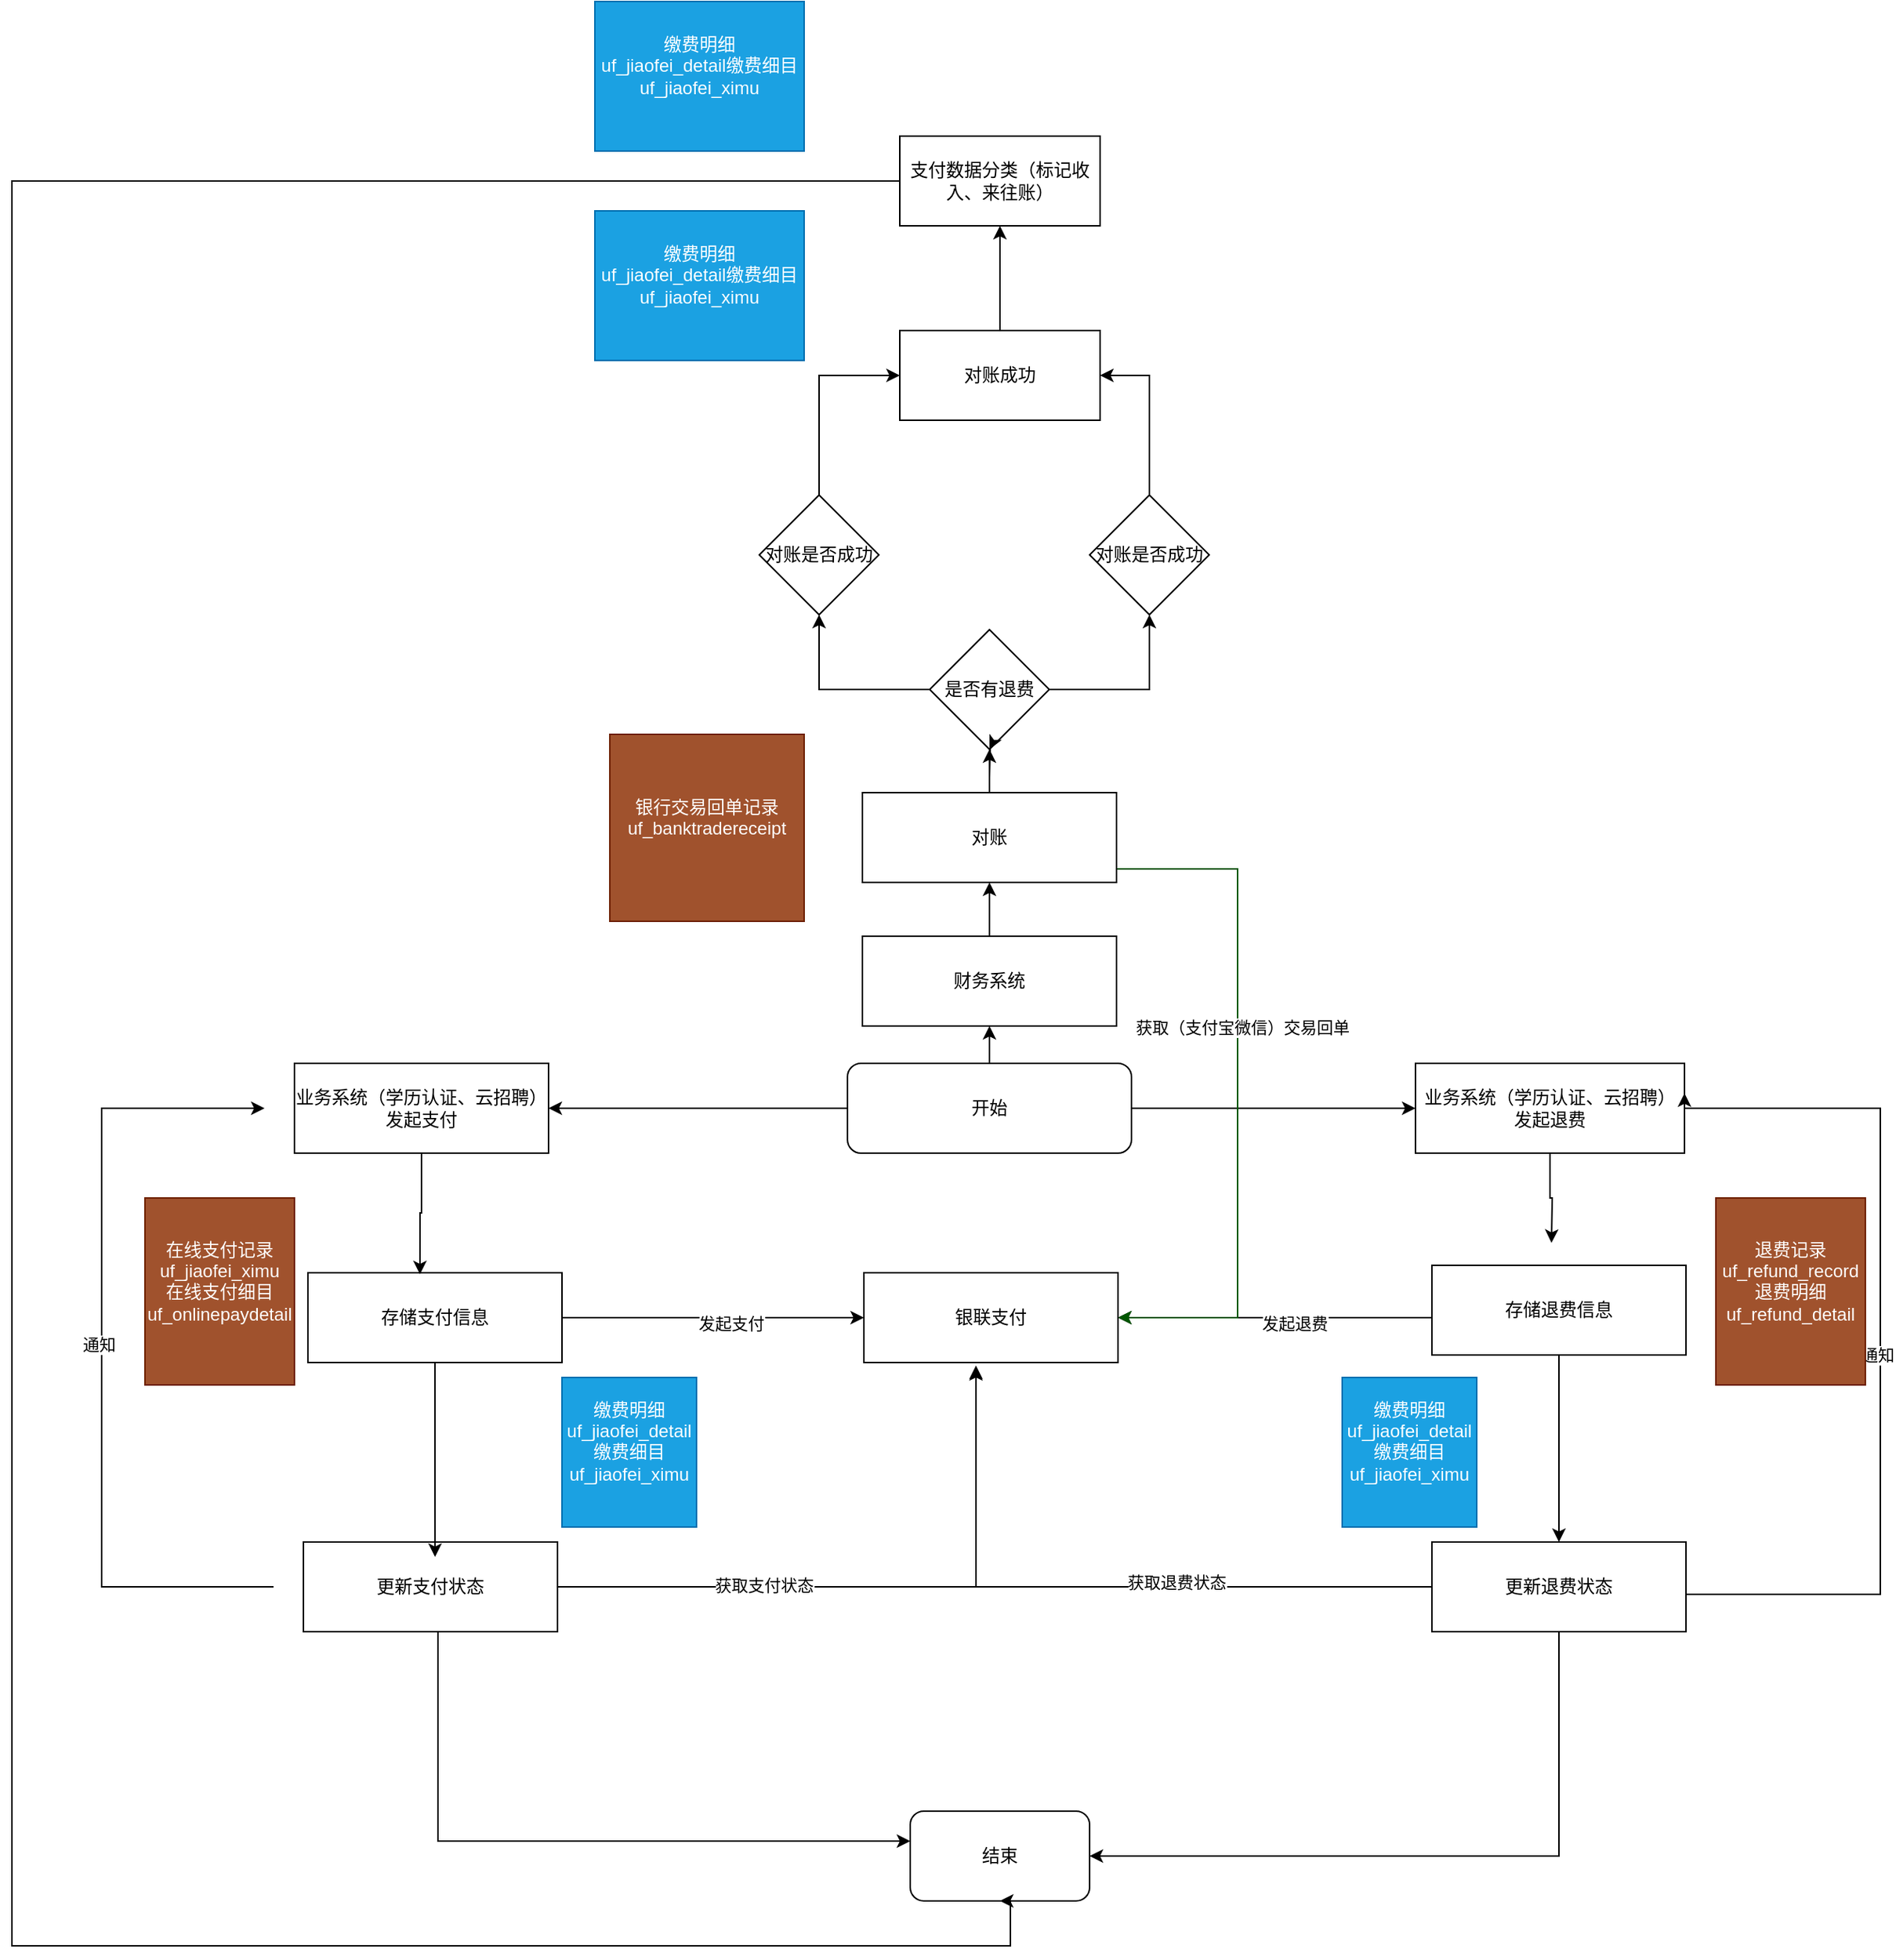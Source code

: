 <mxfile version="24.2.1" type="github">
  <diagram name="第 1 页" id="xtZ3JJa1oMo9SXhtJ2GA">
    <mxGraphModel dx="2261" dy="1915" grid="1" gridSize="10" guides="1" tooltips="1" connect="1" arrows="1" fold="1" page="1" pageScale="1" pageWidth="827" pageHeight="1169" math="0" shadow="0">
      <root>
        <mxCell id="0" />
        <mxCell id="1" parent="0" />
        <mxCell id="sC5ILcbRd69KUFXTFvBp-6" style="edgeStyle=orthogonalEdgeStyle;rounded=0;orthogonalLoop=1;jettySize=auto;html=1;" edge="1" parent="1" source="sC5ILcbRd69KUFXTFvBp-1" target="sC5ILcbRd69KUFXTFvBp-2">
          <mxGeometry relative="1" as="geometry" />
        </mxCell>
        <mxCell id="sC5ILcbRd69KUFXTFvBp-7" style="edgeStyle=orthogonalEdgeStyle;rounded=0;orthogonalLoop=1;jettySize=auto;html=1;" edge="1" parent="1" source="sC5ILcbRd69KUFXTFvBp-1" target="sC5ILcbRd69KUFXTFvBp-4">
          <mxGeometry relative="1" as="geometry" />
        </mxCell>
        <mxCell id="sC5ILcbRd69KUFXTFvBp-82" style="edgeStyle=orthogonalEdgeStyle;rounded=0;orthogonalLoop=1;jettySize=auto;html=1;" edge="1" parent="1" source="sC5ILcbRd69KUFXTFvBp-1" target="sC5ILcbRd69KUFXTFvBp-79">
          <mxGeometry relative="1" as="geometry" />
        </mxCell>
        <mxCell id="sC5ILcbRd69KUFXTFvBp-1" value="开始" style="rounded=1;whiteSpace=wrap;html=1;" vertex="1" parent="1">
          <mxGeometry x="299" y="390" width="190" height="60" as="geometry" />
        </mxCell>
        <mxCell id="sC5ILcbRd69KUFXTFvBp-61" style="edgeStyle=orthogonalEdgeStyle;rounded=0;orthogonalLoop=1;jettySize=auto;html=1;" edge="1" parent="1" source="sC5ILcbRd69KUFXTFvBp-2">
          <mxGeometry relative="1" as="geometry">
            <mxPoint x="770" y="510" as="targetPoint" />
          </mxGeometry>
        </mxCell>
        <mxCell id="sC5ILcbRd69KUFXTFvBp-2" value="业务系统（学历认证、云招聘）发起退费" style="rounded=0;whiteSpace=wrap;html=1;" vertex="1" parent="1">
          <mxGeometry x="679" y="390" width="180" height="60" as="geometry" />
        </mxCell>
        <mxCell id="sC5ILcbRd69KUFXTFvBp-4" value="业务系统（学历认证、云招聘）发起支付" style="rounded=0;whiteSpace=wrap;html=1;" vertex="1" parent="1">
          <mxGeometry x="-71" y="390" width="170" height="60" as="geometry" />
        </mxCell>
        <mxCell id="sC5ILcbRd69KUFXTFvBp-5" value="银联支付" style="rounded=0;whiteSpace=wrap;html=1;" vertex="1" parent="1">
          <mxGeometry x="310" y="530" width="170" height="60" as="geometry" />
        </mxCell>
        <mxCell id="sC5ILcbRd69KUFXTFvBp-45" style="edgeStyle=orthogonalEdgeStyle;rounded=0;orthogonalLoop=1;jettySize=auto;html=1;entryX=0;entryY=0.5;entryDx=0;entryDy=0;" edge="1" parent="1" source="sC5ILcbRd69KUFXTFvBp-10" target="sC5ILcbRd69KUFXTFvBp-5">
          <mxGeometry relative="1" as="geometry" />
        </mxCell>
        <mxCell id="sC5ILcbRd69KUFXTFvBp-46" value="发起支付" style="edgeLabel;html=1;align=center;verticalAlign=middle;resizable=0;points=[];" vertex="1" connectable="0" parent="sC5ILcbRd69KUFXTFvBp-45">
          <mxGeometry x="0.114" y="-4" relative="1" as="geometry">
            <mxPoint as="offset" />
          </mxGeometry>
        </mxCell>
        <mxCell id="sC5ILcbRd69KUFXTFvBp-10" value="存储支付信息" style="rounded=0;whiteSpace=wrap;html=1;" vertex="1" parent="1">
          <mxGeometry x="-62" y="530" width="170" height="60" as="geometry" />
        </mxCell>
        <mxCell id="sC5ILcbRd69KUFXTFvBp-56" style="edgeStyle=orthogonalEdgeStyle;rounded=0;orthogonalLoop=1;jettySize=auto;html=1;" edge="1" parent="1" source="sC5ILcbRd69KUFXTFvBp-12" target="sC5ILcbRd69KUFXTFvBp-15">
          <mxGeometry relative="1" as="geometry">
            <mxPoint x="410" y="990" as="targetPoint" />
            <Array as="points">
              <mxPoint x="25" y="910" />
            </Array>
          </mxGeometry>
        </mxCell>
        <mxCell id="sC5ILcbRd69KUFXTFvBp-71" style="edgeStyle=orthogonalEdgeStyle;rounded=0;orthogonalLoop=1;jettySize=auto;html=1;entryX=0;entryY=0.5;entryDx=0;entryDy=0;" edge="1" parent="1">
          <mxGeometry relative="1" as="geometry">
            <mxPoint x="-85" y="740" as="sourcePoint" />
            <mxPoint x="-91" y="420" as="targetPoint" />
            <Array as="points">
              <mxPoint x="-200" y="740" />
              <mxPoint x="-200" y="420" />
            </Array>
          </mxGeometry>
        </mxCell>
        <mxCell id="sC5ILcbRd69KUFXTFvBp-72" value="通知" style="edgeLabel;html=1;align=center;verticalAlign=middle;resizable=0;points=[];" vertex="1" connectable="0" parent="sC5ILcbRd69KUFXTFvBp-71">
          <mxGeometry x="0.021" y="2" relative="1" as="geometry">
            <mxPoint as="offset" />
          </mxGeometry>
        </mxCell>
        <mxCell id="sC5ILcbRd69KUFXTFvBp-12" value="更新支付状态" style="rounded=0;whiteSpace=wrap;html=1;" vertex="1" parent="1">
          <mxGeometry x="-65" y="710" width="170" height="60" as="geometry" />
        </mxCell>
        <mxCell id="sC5ILcbRd69KUFXTFvBp-15" value="结束" style="rounded=1;whiteSpace=wrap;html=1;" vertex="1" parent="1">
          <mxGeometry x="341" y="890" width="120" height="60" as="geometry" />
        </mxCell>
        <mxCell id="sC5ILcbRd69KUFXTFvBp-47" style="edgeStyle=orthogonalEdgeStyle;rounded=0;orthogonalLoop=1;jettySize=auto;html=1;entryX=1;entryY=0.5;entryDx=0;entryDy=0;" edge="1" parent="1" source="sC5ILcbRd69KUFXTFvBp-31" target="sC5ILcbRd69KUFXTFvBp-5">
          <mxGeometry relative="1" as="geometry">
            <Array as="points">
              <mxPoint x="640" y="560" />
              <mxPoint x="640" y="560" />
            </Array>
          </mxGeometry>
        </mxCell>
        <mxCell id="sC5ILcbRd69KUFXTFvBp-48" value="发起退费" style="edgeLabel;html=1;align=center;verticalAlign=middle;resizable=0;points=[];" vertex="1" connectable="0" parent="sC5ILcbRd69KUFXTFvBp-47">
          <mxGeometry x="-0.122" y="4" relative="1" as="geometry">
            <mxPoint as="offset" />
          </mxGeometry>
        </mxCell>
        <mxCell id="sC5ILcbRd69KUFXTFvBp-59" style="edgeStyle=orthogonalEdgeStyle;rounded=0;orthogonalLoop=1;jettySize=auto;html=1;" edge="1" parent="1" source="sC5ILcbRd69KUFXTFvBp-31" target="sC5ILcbRd69KUFXTFvBp-49">
          <mxGeometry relative="1" as="geometry" />
        </mxCell>
        <mxCell id="sC5ILcbRd69KUFXTFvBp-31" value="存储退费信息" style="rounded=0;whiteSpace=wrap;html=1;" vertex="1" parent="1">
          <mxGeometry x="690" y="525" width="170" height="60" as="geometry" />
        </mxCell>
        <mxCell id="sC5ILcbRd69KUFXTFvBp-70" style="edgeStyle=orthogonalEdgeStyle;rounded=0;orthogonalLoop=1;jettySize=auto;html=1;entryX=0.5;entryY=1;entryDx=0;entryDy=0;" edge="1" parent="1" source="sC5ILcbRd69KUFXTFvBp-33" target="sC5ILcbRd69KUFXTFvBp-15">
          <mxGeometry relative="1" as="geometry">
            <mxPoint x="-230" y="1070" as="targetPoint" />
            <Array as="points">
              <mxPoint x="-260" y="-200" />
              <mxPoint x="-260" y="980" />
              <mxPoint x="408" y="980" />
              <mxPoint x="408" y="950" />
            </Array>
          </mxGeometry>
        </mxCell>
        <mxCell id="sC5ILcbRd69KUFXTFvBp-33" value="支付数据分类（标记收入、来往账）" style="rounded=0;whiteSpace=wrap;html=1;" vertex="1" parent="1">
          <mxGeometry x="334" y="-230" width="134" height="60" as="geometry" />
        </mxCell>
        <mxCell id="sC5ILcbRd69KUFXTFvBp-64" style="edgeStyle=orthogonalEdgeStyle;rounded=0;orthogonalLoop=1;jettySize=auto;html=1;exitX=1;exitY=0.5;exitDx=0;exitDy=0;entryX=0.5;entryY=1;entryDx=0;entryDy=0;" edge="1" parent="1" source="sC5ILcbRd69KUFXTFvBp-34" target="sC5ILcbRd69KUFXTFvBp-44">
          <mxGeometry relative="1" as="geometry" />
        </mxCell>
        <mxCell id="sC5ILcbRd69KUFXTFvBp-65" style="edgeStyle=orthogonalEdgeStyle;rounded=0;orthogonalLoop=1;jettySize=auto;html=1;" edge="1" parent="1" source="sC5ILcbRd69KUFXTFvBp-34" target="sC5ILcbRd69KUFXTFvBp-42">
          <mxGeometry relative="1" as="geometry" />
        </mxCell>
        <mxCell id="sC5ILcbRd69KUFXTFvBp-34" value="是否有退费" style="rhombus;whiteSpace=wrap;html=1;" vertex="1" parent="1">
          <mxGeometry x="354" y="100" width="80" height="80" as="geometry" />
        </mxCell>
        <mxCell id="sC5ILcbRd69KUFXTFvBp-68" style="edgeStyle=orthogonalEdgeStyle;rounded=0;orthogonalLoop=1;jettySize=auto;html=1;entryX=0.5;entryY=1;entryDx=0;entryDy=0;" edge="1" parent="1" source="sC5ILcbRd69KUFXTFvBp-38" target="sC5ILcbRd69KUFXTFvBp-33">
          <mxGeometry relative="1" as="geometry" />
        </mxCell>
        <mxCell id="sC5ILcbRd69KUFXTFvBp-38" value="对账成功" style="rounded=0;whiteSpace=wrap;html=1;" vertex="1" parent="1">
          <mxGeometry x="334" y="-100" width="134" height="60" as="geometry" />
        </mxCell>
        <mxCell id="sC5ILcbRd69KUFXTFvBp-67" style="edgeStyle=orthogonalEdgeStyle;rounded=0;orthogonalLoop=1;jettySize=auto;html=1;entryX=0;entryY=0.5;entryDx=0;entryDy=0;exitX=0.5;exitY=0;exitDx=0;exitDy=0;" edge="1" parent="1" source="sC5ILcbRd69KUFXTFvBp-42" target="sC5ILcbRd69KUFXTFvBp-38">
          <mxGeometry relative="1" as="geometry">
            <mxPoint x="260" y="-10" as="sourcePoint" />
            <Array as="points">
              <mxPoint x="280" y="-70" />
            </Array>
          </mxGeometry>
        </mxCell>
        <mxCell id="sC5ILcbRd69KUFXTFvBp-42" value="对账是否成功" style="rhombus;whiteSpace=wrap;html=1;" vertex="1" parent="1">
          <mxGeometry x="240" y="10" width="80" height="80" as="geometry" />
        </mxCell>
        <mxCell id="sC5ILcbRd69KUFXTFvBp-66" style="edgeStyle=orthogonalEdgeStyle;rounded=0;orthogonalLoop=1;jettySize=auto;html=1;" edge="1" parent="1" source="sC5ILcbRd69KUFXTFvBp-44" target="sC5ILcbRd69KUFXTFvBp-38">
          <mxGeometry relative="1" as="geometry">
            <Array as="points">
              <mxPoint x="501" y="-70" />
            </Array>
          </mxGeometry>
        </mxCell>
        <mxCell id="sC5ILcbRd69KUFXTFvBp-44" value="对账是否成功" style="rhombus;whiteSpace=wrap;html=1;" vertex="1" parent="1">
          <mxGeometry x="461" y="10" width="80" height="80" as="geometry" />
        </mxCell>
        <mxCell id="sC5ILcbRd69KUFXTFvBp-57" style="edgeStyle=orthogonalEdgeStyle;rounded=0;orthogonalLoop=1;jettySize=auto;html=1;entryX=1;entryY=0.5;entryDx=0;entryDy=0;" edge="1" parent="1" source="sC5ILcbRd69KUFXTFvBp-49" target="sC5ILcbRd69KUFXTFvBp-15">
          <mxGeometry relative="1" as="geometry">
            <Array as="points">
              <mxPoint x="775" y="920" />
            </Array>
          </mxGeometry>
        </mxCell>
        <mxCell id="sC5ILcbRd69KUFXTFvBp-73" style="edgeStyle=orthogonalEdgeStyle;rounded=0;orthogonalLoop=1;jettySize=auto;html=1;entryX=1;entryY=0.25;entryDx=0;entryDy=0;" edge="1" parent="1">
          <mxGeometry relative="1" as="geometry">
            <mxPoint x="860" y="745" as="sourcePoint" />
            <mxPoint x="859" y="410" as="targetPoint" />
            <Array as="points">
              <mxPoint x="990" y="745" />
              <mxPoint x="990" y="420" />
              <mxPoint x="859" y="420" />
            </Array>
          </mxGeometry>
        </mxCell>
        <mxCell id="sC5ILcbRd69KUFXTFvBp-74" value="通知" style="edgeLabel;html=1;align=center;verticalAlign=middle;resizable=0;points=[];" vertex="1" connectable="0" parent="sC5ILcbRd69KUFXTFvBp-73">
          <mxGeometry x="-0.026" y="2" relative="1" as="geometry">
            <mxPoint as="offset" />
          </mxGeometry>
        </mxCell>
        <mxCell id="sC5ILcbRd69KUFXTFvBp-49" value="更新退费状态" style="rounded=0;whiteSpace=wrap;html=1;" vertex="1" parent="1">
          <mxGeometry x="690" y="710" width="170" height="60" as="geometry" />
        </mxCell>
        <mxCell id="sC5ILcbRd69KUFXTFvBp-50" style="edgeStyle=orthogonalEdgeStyle;rounded=0;orthogonalLoop=1;jettySize=auto;html=1;entryX=0.441;entryY=1.05;entryDx=0;entryDy=0;entryPerimeter=0;" edge="1" parent="1" source="sC5ILcbRd69KUFXTFvBp-49" target="sC5ILcbRd69KUFXTFvBp-5">
          <mxGeometry relative="1" as="geometry" />
        </mxCell>
        <mxCell id="sC5ILcbRd69KUFXTFvBp-51" value="获取退费状态" style="edgeLabel;html=1;align=center;verticalAlign=middle;resizable=0;points=[];" vertex="1" connectable="0" parent="sC5ILcbRd69KUFXTFvBp-50">
          <mxGeometry x="-0.242" y="-3" relative="1" as="geometry">
            <mxPoint as="offset" />
          </mxGeometry>
        </mxCell>
        <mxCell id="sC5ILcbRd69KUFXTFvBp-52" style="edgeStyle=orthogonalEdgeStyle;rounded=0;orthogonalLoop=1;jettySize=auto;html=1;entryX=0.441;entryY=1.033;entryDx=0;entryDy=0;entryPerimeter=0;" edge="1" parent="1" source="sC5ILcbRd69KUFXTFvBp-12" target="sC5ILcbRd69KUFXTFvBp-5">
          <mxGeometry relative="1" as="geometry" />
        </mxCell>
        <mxCell id="sC5ILcbRd69KUFXTFvBp-53" value="获取支付状态" style="edgeLabel;html=1;align=center;verticalAlign=middle;resizable=0;points=[];" vertex="1" connectable="0" parent="sC5ILcbRd69KUFXTFvBp-52">
          <mxGeometry x="-0.357" y="1" relative="1" as="geometry">
            <mxPoint as="offset" />
          </mxGeometry>
        </mxCell>
        <mxCell id="sC5ILcbRd69KUFXTFvBp-60" style="edgeStyle=orthogonalEdgeStyle;rounded=0;orthogonalLoop=1;jettySize=auto;html=1;entryX=0.441;entryY=0.017;entryDx=0;entryDy=0;entryPerimeter=0;" edge="1" parent="1" source="sC5ILcbRd69KUFXTFvBp-4" target="sC5ILcbRd69KUFXTFvBp-10">
          <mxGeometry relative="1" as="geometry" />
        </mxCell>
        <mxCell id="sC5ILcbRd69KUFXTFvBp-63" style="edgeStyle=orthogonalEdgeStyle;rounded=0;orthogonalLoop=1;jettySize=auto;html=1;" edge="1" parent="1" target="sC5ILcbRd69KUFXTFvBp-34">
          <mxGeometry relative="1" as="geometry">
            <mxPoint x="394" y="199" as="sourcePoint" />
          </mxGeometry>
        </mxCell>
        <mxCell id="sC5ILcbRd69KUFXTFvBp-76" style="edgeStyle=orthogonalEdgeStyle;rounded=0;orthogonalLoop=1;jettySize=auto;html=1;exitX=1;exitY=0.5;exitDx=0;exitDy=0;fillColor=#008a00;strokeColor=#005700;" edge="1" parent="1" source="sC5ILcbRd69KUFXTFvBp-62" target="sC5ILcbRd69KUFXTFvBp-5">
          <mxGeometry relative="1" as="geometry">
            <Array as="points">
              <mxPoint x="560" y="260" />
              <mxPoint x="560" y="560" />
            </Array>
          </mxGeometry>
        </mxCell>
        <mxCell id="sC5ILcbRd69KUFXTFvBp-77" value="获取（支付宝微信）交易回单" style="edgeLabel;html=1;align=center;verticalAlign=middle;resizable=0;points=[];" vertex="1" connectable="0" parent="sC5ILcbRd69KUFXTFvBp-76">
          <mxGeometry x="-0.345" y="4" relative="1" as="geometry">
            <mxPoint x="-1" y="50" as="offset" />
          </mxGeometry>
        </mxCell>
        <mxCell id="sC5ILcbRd69KUFXTFvBp-81" value="" style="edgeStyle=orthogonalEdgeStyle;rounded=0;orthogonalLoop=1;jettySize=auto;html=1;" edge="1" parent="1" source="sC5ILcbRd69KUFXTFvBp-62" target="sC5ILcbRd69KUFXTFvBp-34">
          <mxGeometry relative="1" as="geometry" />
        </mxCell>
        <mxCell id="sC5ILcbRd69KUFXTFvBp-62" value="对账" style="rounded=0;whiteSpace=wrap;html=1;" vertex="1" parent="1">
          <mxGeometry x="309" y="209" width="170" height="60" as="geometry" />
        </mxCell>
        <mxCell id="sC5ILcbRd69KUFXTFvBp-80" style="edgeStyle=orthogonalEdgeStyle;rounded=0;orthogonalLoop=1;jettySize=auto;html=1;entryX=0.5;entryY=1;entryDx=0;entryDy=0;" edge="1" parent="1" source="sC5ILcbRd69KUFXTFvBp-79" target="sC5ILcbRd69KUFXTFvBp-62">
          <mxGeometry relative="1" as="geometry" />
        </mxCell>
        <mxCell id="sC5ILcbRd69KUFXTFvBp-79" value="财务系统" style="rounded=0;whiteSpace=wrap;html=1;" vertex="1" parent="1">
          <mxGeometry x="309" y="305" width="170" height="60" as="geometry" />
        </mxCell>
        <mxCell id="sC5ILcbRd69KUFXTFvBp-83" style="edgeStyle=orthogonalEdgeStyle;rounded=0;orthogonalLoop=1;jettySize=auto;html=1;entryX=0.518;entryY=0.167;entryDx=0;entryDy=0;entryPerimeter=0;" edge="1" parent="1" source="sC5ILcbRd69KUFXTFvBp-10" target="sC5ILcbRd69KUFXTFvBp-12">
          <mxGeometry relative="1" as="geometry" />
        </mxCell>
        <mxCell id="sC5ILcbRd69KUFXTFvBp-84" value="&lt;div&gt;在线支付记录&lt;br&gt;&lt;/div&gt;uf_jiaofei_ximu&lt;div&gt;在线支付细目&lt;/div&gt;&lt;div&gt;uf_onlinepaydetail&lt;br&gt;&lt;div&gt;&lt;br&gt;&lt;/div&gt;&lt;/div&gt;" style="text;html=1;align=center;verticalAlign=middle;whiteSpace=wrap;rounded=0;fillColor=#a0522d;fontColor=#ffffff;strokeColor=#6D1F00;" vertex="1" parent="1">
          <mxGeometry x="-171" y="480" width="100" height="125" as="geometry" />
        </mxCell>
        <mxCell id="sC5ILcbRd69KUFXTFvBp-85" value="&lt;div&gt;退费记录&lt;br&gt;&lt;/div&gt;&lt;div&gt;uf_refund_record&lt;/div&gt;&lt;div&gt;退费明细&lt;br&gt;&lt;/div&gt;&lt;div&gt;uf_refund_detail&lt;br&gt;&lt;div&gt;&lt;br&gt;&lt;/div&gt;&lt;/div&gt;" style="text;html=1;align=center;verticalAlign=middle;whiteSpace=wrap;rounded=0;fillColor=#a0522d;fontColor=#ffffff;strokeColor=#6D1F00;" vertex="1" parent="1">
          <mxGeometry x="880" y="480" width="100" height="125" as="geometry" />
        </mxCell>
        <mxCell id="sC5ILcbRd69KUFXTFvBp-86" value="&lt;div&gt;缴费明细&lt;br&gt;&lt;/div&gt;&lt;div&gt;uf_jiaofei_detail缴费细目&lt;/div&gt;&lt;div&gt;uf_jiaofei_ximu&lt;br&gt;&lt;/div&gt;&lt;div&gt;&lt;div&gt;&lt;br&gt;&lt;/div&gt;&lt;/div&gt;" style="text;html=1;align=center;verticalAlign=middle;whiteSpace=wrap;rounded=0;fillColor=#1ba1e2;fontColor=#ffffff;strokeColor=#006EAF;" vertex="1" parent="1">
          <mxGeometry x="108" y="600" width="90" height="100" as="geometry" />
        </mxCell>
        <mxCell id="sC5ILcbRd69KUFXTFvBp-87" value="&lt;div&gt;缴费明细&lt;br&gt;&lt;/div&gt;&lt;div&gt;uf_jiaofei_detail缴费细目&lt;/div&gt;&lt;div&gt;uf_jiaofei_ximu&lt;br&gt;&lt;/div&gt;&lt;div&gt;&lt;div&gt;&lt;br&gt;&lt;/div&gt;&lt;/div&gt;" style="text;html=1;align=center;verticalAlign=middle;whiteSpace=wrap;rounded=0;fillColor=#1ba1e2;fontColor=#ffffff;strokeColor=#006EAF;" vertex="1" parent="1">
          <mxGeometry x="630" y="600" width="90" height="100" as="geometry" />
        </mxCell>
        <mxCell id="sC5ILcbRd69KUFXTFvBp-88" value="银行交易回单记录&lt;div&gt;uf_banktradereceipt&lt;br&gt;&lt;/div&gt;&lt;div&gt;&lt;br&gt;&lt;/div&gt;" style="text;html=1;align=center;verticalAlign=middle;whiteSpace=wrap;rounded=0;fillColor=#a0522d;fontColor=#ffffff;strokeColor=#6D1F00;" vertex="1" parent="1">
          <mxGeometry x="140" y="170" width="130" height="125" as="geometry" />
        </mxCell>
        <mxCell id="sC5ILcbRd69KUFXTFvBp-90" value="&lt;div&gt;缴费明细&lt;br&gt;&lt;/div&gt;&lt;div&gt;uf_jiaofei_detail缴费细目&lt;/div&gt;&lt;div&gt;uf_jiaofei_ximu&lt;br&gt;&lt;/div&gt;&lt;div&gt;&lt;div&gt;&lt;br&gt;&lt;/div&gt;&lt;/div&gt;" style="text;html=1;align=center;verticalAlign=middle;whiteSpace=wrap;rounded=0;fillColor=#1ba1e2;fontColor=#ffffff;strokeColor=#006EAF;" vertex="1" parent="1">
          <mxGeometry x="130" y="-180" width="140" height="100" as="geometry" />
        </mxCell>
        <mxCell id="sC5ILcbRd69KUFXTFvBp-91" value="&lt;div&gt;缴费明细&lt;br&gt;&lt;/div&gt;&lt;div&gt;uf_jiaofei_detail缴费细目&lt;/div&gt;&lt;div&gt;uf_jiaofei_ximu&lt;br&gt;&lt;/div&gt;&lt;div&gt;&lt;div&gt;&lt;br&gt;&lt;/div&gt;&lt;/div&gt;" style="text;html=1;align=center;verticalAlign=middle;whiteSpace=wrap;rounded=0;fillColor=#1ba1e2;fontColor=#ffffff;strokeColor=#006EAF;" vertex="1" parent="1">
          <mxGeometry x="130" y="-320" width="140" height="100" as="geometry" />
        </mxCell>
      </root>
    </mxGraphModel>
  </diagram>
</mxfile>
